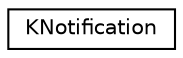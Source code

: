 digraph "Graphical Class Hierarchy"
{
  edge [fontname="Helvetica",fontsize="10",labelfontname="Helvetica",labelfontsize="10"];
  node [fontname="Helvetica",fontsize="10",shape=record];
  rankdir="LR";
  Node0 [label="KNotification",height=0.2,width=0.4,color="black", fillcolor="white", style="filled",URL="$classKNotification.html",tooltip="KNotification is used to notify the user of an event. "];
}
